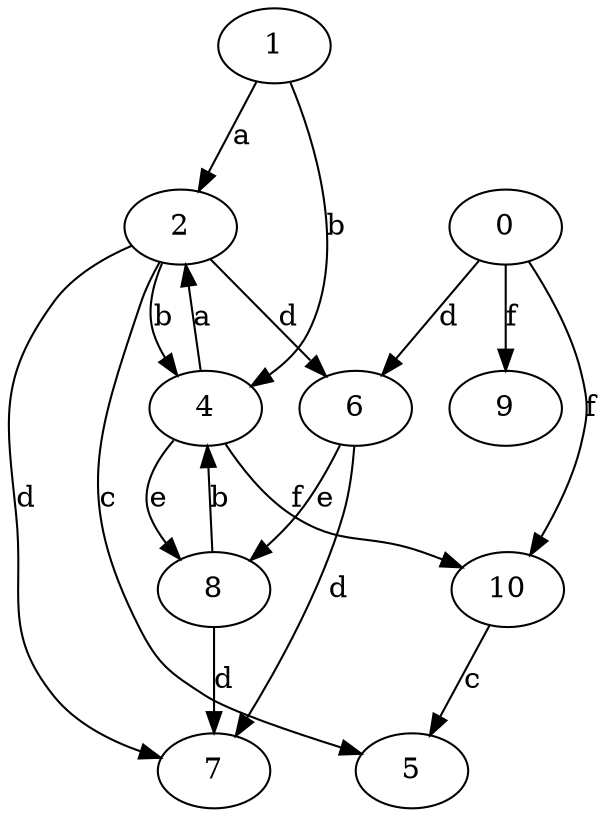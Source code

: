 strict digraph  {
1;
0;
2;
4;
5;
6;
7;
8;
9;
10;
1 -> 2  [label=a];
1 -> 4  [label=b];
0 -> 6  [label=d];
0 -> 9  [label=f];
0 -> 10  [label=f];
2 -> 4  [label=b];
2 -> 5  [label=c];
2 -> 6  [label=d];
2 -> 7  [label=d];
4 -> 2  [label=a];
4 -> 8  [label=e];
4 -> 10  [label=f];
6 -> 7  [label=d];
6 -> 8  [label=e];
8 -> 4  [label=b];
8 -> 7  [label=d];
10 -> 5  [label=c];
}
